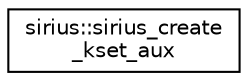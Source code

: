 digraph "Graphical Class Hierarchy"
{
 // INTERACTIVE_SVG=YES
  edge [fontname="Helvetica",fontsize="10",labelfontname="Helvetica",labelfontsize="10"];
  node [fontname="Helvetica",fontsize="10",shape=record];
  rankdir="LR";
  Node1 [label="sirius::sirius_create\l_kset_aux",height=0.2,width=0.4,color="black", fillcolor="white", style="filled",URL="$interfacesirius_1_1sirius__create__kset__aux.html"];
}
